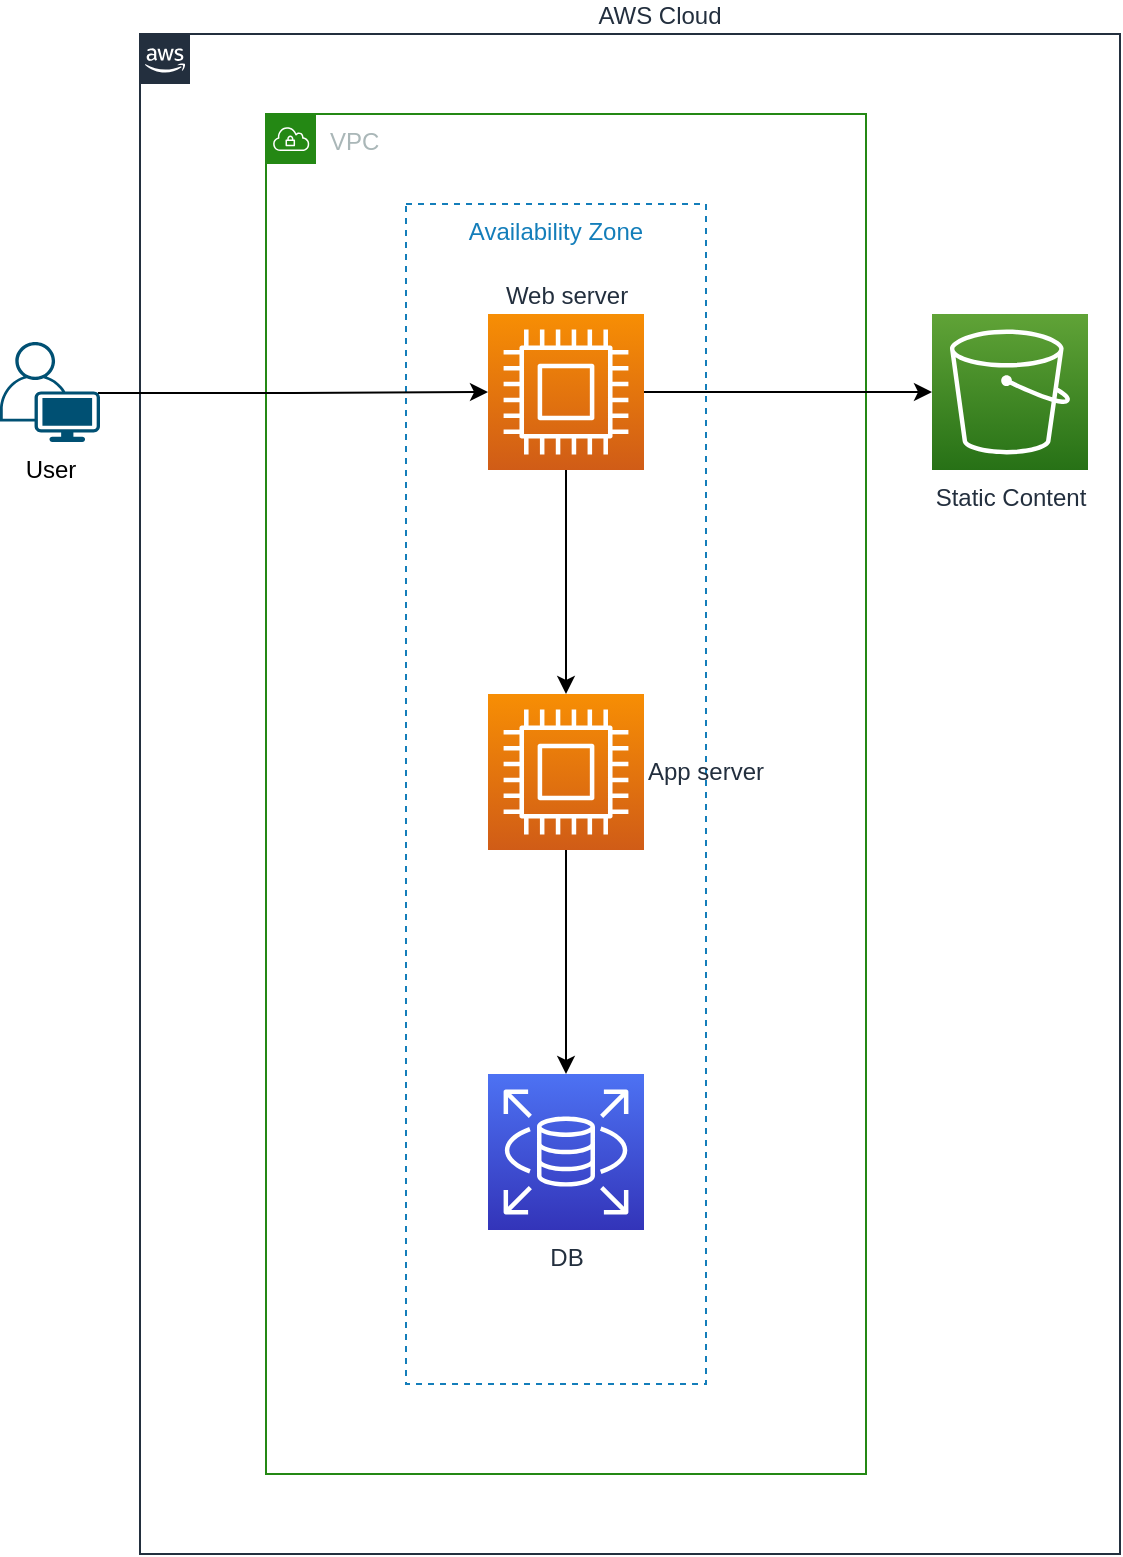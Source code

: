 <mxfile version="21.3.7" type="github" pages="2">
  <diagram name="Initial" id="4kg18z0V7WkvskuCNW7o">
    <mxGraphModel dx="1434" dy="764" grid="1" gridSize="10" guides="1" tooltips="1" connect="1" arrows="1" fold="1" page="1" pageScale="1" pageWidth="1100" pageHeight="850" math="0" shadow="0">
      <root>
        <mxCell id="0" />
        <mxCell id="1" parent="0" />
        <mxCell id="tJVP_CJtPcMaXXXab1c2-1" value="AWS Cloud" style="points=[[0,0],[0.25,0],[0.5,0],[0.75,0],[1,0],[1,0.25],[1,0.5],[1,0.75],[1,1],[0.75,1],[0.5,1],[0.25,1],[0,1],[0,0.75],[0,0.5],[0,0.25]];outlineConnect=0;gradientColor=none;html=1;whiteSpace=wrap;fontSize=12;fontStyle=0;container=1;pointerEvents=0;collapsible=0;recursiveResize=0;shape=mxgraph.aws4.group;grIcon=mxgraph.aws4.group_aws_cloud_alt;strokeColor=#232F3E;fillColor=none;verticalAlign=bottom;align=center;spacingLeft=30;fontColor=#232F3E;dashed=0;labelPosition=center;verticalLabelPosition=top;" parent="1" vertex="1">
          <mxGeometry x="80" y="40" width="490" height="760" as="geometry" />
        </mxCell>
        <mxCell id="tJVP_CJtPcMaXXXab1c2-9" value="VPC" style="points=[[0,0],[0.25,0],[0.5,0],[0.75,0],[1,0],[1,0.25],[1,0.5],[1,0.75],[1,1],[0.75,1],[0.5,1],[0.25,1],[0,1],[0,0.75],[0,0.5],[0,0.25]];outlineConnect=0;gradientColor=none;html=1;whiteSpace=wrap;fontSize=12;fontStyle=0;container=1;pointerEvents=0;collapsible=0;recursiveResize=0;shape=mxgraph.aws4.group;grIcon=mxgraph.aws4.group_vpc;strokeColor=#248814;fillColor=none;verticalAlign=top;align=left;spacingLeft=30;fontColor=#AAB7B8;dashed=0;" parent="tJVP_CJtPcMaXXXab1c2-1" vertex="1">
          <mxGeometry x="63" y="40" width="300" height="680" as="geometry" />
        </mxCell>
        <mxCell id="tJVP_CJtPcMaXXXab1c2-10" value="Availability Zone" style="fillColor=none;strokeColor=#147EBA;dashed=1;verticalAlign=top;fontStyle=0;fontColor=#147EBA;whiteSpace=wrap;html=1;" parent="tJVP_CJtPcMaXXXab1c2-9" vertex="1">
          <mxGeometry x="70" y="45" width="150" height="590" as="geometry" />
        </mxCell>
        <mxCell id="tJVP_CJtPcMaXXXab1c2-24" style="edgeStyle=orthogonalEdgeStyle;rounded=0;orthogonalLoop=1;jettySize=auto;html=1;" parent="tJVP_CJtPcMaXXXab1c2-9" source="tJVP_CJtPcMaXXXab1c2-11" target="tJVP_CJtPcMaXXXab1c2-23" edge="1">
          <mxGeometry relative="1" as="geometry" />
        </mxCell>
        <mxCell id="tJVP_CJtPcMaXXXab1c2-11" value="Web server" style="sketch=0;points=[[0,0,0],[0.25,0,0],[0.5,0,0],[0.75,0,0],[1,0,0],[0,1,0],[0.25,1,0],[0.5,1,0],[0.75,1,0],[1,1,0],[0,0.25,0],[0,0.5,0],[0,0.75,0],[1,0.25,0],[1,0.5,0],[1,0.75,0]];outlineConnect=0;fontColor=#232F3E;gradientColor=#F78E04;gradientDirection=north;fillColor=#D05C17;strokeColor=#ffffff;dashed=0;verticalLabelPosition=top;verticalAlign=bottom;align=center;html=1;fontSize=12;fontStyle=0;aspect=fixed;shape=mxgraph.aws4.resourceIcon;resIcon=mxgraph.aws4.compute;labelPosition=center;" parent="tJVP_CJtPcMaXXXab1c2-9" vertex="1">
          <mxGeometry x="111" y="100" width="78" height="78" as="geometry" />
        </mxCell>
        <mxCell id="tJVP_CJtPcMaXXXab1c2-13" value="DB" style="sketch=0;points=[[0,0,0],[0.25,0,0],[0.5,0,0],[0.75,0,0],[1,0,0],[0,1,0],[0.25,1,0],[0.5,1,0],[0.75,1,0],[1,1,0],[0,0.25,0],[0,0.5,0],[0,0.75,0],[1,0.25,0],[1,0.5,0],[1,0.75,0]];outlineConnect=0;fontColor=#232F3E;gradientColor=#4D72F3;gradientDirection=north;fillColor=#3334B9;strokeColor=#ffffff;dashed=0;verticalLabelPosition=bottom;verticalAlign=top;align=center;html=1;fontSize=12;fontStyle=0;aspect=fixed;shape=mxgraph.aws4.resourceIcon;resIcon=mxgraph.aws4.rds;" parent="tJVP_CJtPcMaXXXab1c2-9" vertex="1">
          <mxGeometry x="111" y="480" width="78" height="78" as="geometry" />
        </mxCell>
        <mxCell id="tJVP_CJtPcMaXXXab1c2-25" style="edgeStyle=orthogonalEdgeStyle;rounded=0;orthogonalLoop=1;jettySize=auto;html=1;" parent="tJVP_CJtPcMaXXXab1c2-9" source="tJVP_CJtPcMaXXXab1c2-23" target="tJVP_CJtPcMaXXXab1c2-13" edge="1">
          <mxGeometry relative="1" as="geometry" />
        </mxCell>
        <mxCell id="tJVP_CJtPcMaXXXab1c2-23" value="App server" style="sketch=0;points=[[0,0,0],[0.25,0,0],[0.5,0,0],[0.75,0,0],[1,0,0],[0,1,0],[0.25,1,0],[0.5,1,0],[0.75,1,0],[1,1,0],[0,0.25,0],[0,0.5,0],[0,0.75,0],[1,0.25,0],[1,0.5,0],[1,0.75,0]];outlineConnect=0;fontColor=#232F3E;gradientColor=#F78E04;gradientDirection=north;fillColor=#D05C17;strokeColor=#ffffff;dashed=0;verticalLabelPosition=middle;verticalAlign=middle;align=left;html=1;fontSize=12;fontStyle=0;aspect=fixed;shape=mxgraph.aws4.resourceIcon;resIcon=mxgraph.aws4.compute;labelPosition=right;" parent="tJVP_CJtPcMaXXXab1c2-9" vertex="1">
          <mxGeometry x="111" y="290" width="78" height="78" as="geometry" />
        </mxCell>
        <mxCell id="tJVP_CJtPcMaXXXab1c2-14" value="Static Content" style="sketch=0;points=[[0,0,0],[0.25,0,0],[0.5,0,0],[0.75,0,0],[1,0,0],[0,1,0],[0.25,1,0],[0.5,1,0],[0.75,1,0],[1,1,0],[0,0.25,0],[0,0.5,0],[0,0.75,0],[1,0.25,0],[1,0.5,0],[1,0.75,0]];outlineConnect=0;fontColor=#232F3E;gradientColor=#60A337;gradientDirection=north;fillColor=#277116;strokeColor=#ffffff;dashed=0;verticalLabelPosition=bottom;verticalAlign=top;align=center;html=1;fontSize=12;fontStyle=0;aspect=fixed;shape=mxgraph.aws4.resourceIcon;resIcon=mxgraph.aws4.s3;" parent="tJVP_CJtPcMaXXXab1c2-1" vertex="1">
          <mxGeometry x="396" y="140" width="78" height="78" as="geometry" />
        </mxCell>
        <mxCell id="tJVP_CJtPcMaXXXab1c2-15" style="edgeStyle=orthogonalEdgeStyle;rounded=0;orthogonalLoop=1;jettySize=auto;html=1;" parent="tJVP_CJtPcMaXXXab1c2-1" source="tJVP_CJtPcMaXXXab1c2-11" target="tJVP_CJtPcMaXXXab1c2-14" edge="1">
          <mxGeometry relative="1" as="geometry" />
        </mxCell>
        <mxCell id="tJVP_CJtPcMaXXXab1c2-22" style="edgeStyle=orthogonalEdgeStyle;rounded=0;orthogonalLoop=1;jettySize=auto;html=1;exitX=0.98;exitY=0.51;exitDx=0;exitDy=0;exitPerimeter=0;" parent="1" source="tJVP_CJtPcMaXXXab1c2-21" target="tJVP_CJtPcMaXXXab1c2-11" edge="1">
          <mxGeometry relative="1" as="geometry">
            <mxPoint x="-11" y="502.8" as="targetPoint" />
            <mxPoint x="-154" y="219" as="sourcePoint" />
          </mxGeometry>
        </mxCell>
        <mxCell id="tJVP_CJtPcMaXXXab1c2-21" value="User" style="points=[[0.35,0,0],[0.98,0.51,0],[1,0.71,0],[0.67,1,0],[0,0.795,0],[0,0.65,0]];verticalLabelPosition=bottom;sketch=0;html=1;verticalAlign=top;aspect=fixed;align=center;pointerEvents=1;shape=mxgraph.cisco19.user;fillColor=#005073;strokeColor=none;" parent="1" vertex="1">
          <mxGeometry x="10" y="194" width="50" height="50" as="geometry" />
        </mxCell>
      </root>
    </mxGraphModel>
  </diagram>
  <diagram id="b8bF-wRW1LS9-2fxUuWQ" name="Expected">
    <mxGraphModel dx="1434" dy="764" grid="1" gridSize="10" guides="1" tooltips="1" connect="1" arrows="1" fold="1" page="1" pageScale="1" pageWidth="1100" pageHeight="850" math="0" shadow="0">
      <root>
        <mxCell id="0" />
        <mxCell id="1" parent="0" />
        <mxCell id="YKZbRmKNCoG6-A81U4jJ-1" value="" style="points=[[0,0],[0.25,0],[0.5,0],[0.75,0],[1,0],[1,0.25],[1,0.5],[1,0.75],[1,1],[0.75,1],[0.5,1],[0.25,1],[0,1],[0,0.75],[0,0.5],[0,0.25]];outlineConnect=0;gradientColor=none;html=1;whiteSpace=wrap;fontSize=12;fontStyle=0;container=1;pointerEvents=0;collapsible=0;recursiveResize=0;shape=mxgraph.aws4.group;grIcon=mxgraph.aws4.group_aws_cloud_alt;strokeColor=#232F3E;fillColor=none;verticalAlign=bottom;align=center;spacingLeft=30;fontColor=#232F3E;dashed=0;labelPosition=center;verticalLabelPosition=top;" parent="1" vertex="1">
          <mxGeometry x="20" y="73" width="1060" height="767" as="geometry" />
        </mxCell>
        <mxCell id="YKZbRmKNCoG6-A81U4jJ-2" value="VPC" style="points=[[0,0],[0.25,0],[0.5,0],[0.75,0],[1,0],[1,0.25],[1,0.5],[1,0.75],[1,1],[0.75,1],[0.5,1],[0.25,1],[0,1],[0,0.75],[0,0.5],[0,0.25]];outlineConnect=0;gradientColor=none;html=1;whiteSpace=wrap;fontSize=12;fontStyle=0;container=1;pointerEvents=0;collapsible=0;recursiveResize=0;shape=mxgraph.aws4.group;grIcon=mxgraph.aws4.group_vpc;strokeColor=#248814;fillColor=none;verticalAlign=top;align=left;spacingLeft=30;fontColor=#AAB7B8;dashed=0;" parent="YKZbRmKNCoG6-A81U4jJ-1" vertex="1">
          <mxGeometry x="190" y="170" width="840" height="580" as="geometry" />
        </mxCell>
        <mxCell id="YKZbRmKNCoG6-A81U4jJ-3" value="Availability Zone A" style="fillColor=none;strokeColor=#147EBA;dashed=1;verticalAlign=top;fontStyle=0;fontColor=#147EBA;whiteSpace=wrap;html=1;" parent="YKZbRmKNCoG6-A81U4jJ-2" vertex="1">
          <mxGeometry x="70" y="10" width="200" height="560" as="geometry" />
        </mxCell>
        <mxCell id="YKZbRmKNCoG6-A81U4jJ-20" value="Public subnet" style="points=[[0,0],[0.25,0],[0.5,0],[0.75,0],[1,0],[1,0.25],[1,0.5],[1,0.75],[1,1],[0.75,1],[0.5,1],[0.25,1],[0,1],[0,0.75],[0,0.5],[0,0.25]];outlineConnect=0;gradientColor=none;html=1;whiteSpace=wrap;fontSize=12;fontStyle=0;container=1;pointerEvents=0;collapsible=0;recursiveResize=0;shape=mxgraph.aws4.group;grIcon=mxgraph.aws4.group_security_group;grStroke=0;strokeColor=#248814;fillColor=#E9F3E6;verticalAlign=top;align=left;spacingLeft=30;fontColor=#248814;dashed=0;" parent="YKZbRmKNCoG6-A81U4jJ-2" vertex="1">
          <mxGeometry x="85" y="80" width="175" height="98" as="geometry" />
        </mxCell>
        <mxCell id="YKZbRmKNCoG6-A81U4jJ-22" value="Elastic Load Balancer" style="sketch=0;points=[[0,0,0],[0.25,0,0],[0.5,0,0],[0.75,0,0],[1,0,0],[0,1,0],[0.25,1,0],[0.5,1,0],[0.75,1,0],[1,1,0],[0,0.25,0],[0,0.5,0],[0,0.75,0],[1,0.25,0],[1,0.5,0],[1,0.75,0]];outlineConnect=0;fontColor=#232F3E;gradientColor=#945DF2;gradientDirection=north;fillColor=#5A30B5;strokeColor=#ffffff;dashed=0;verticalLabelPosition=bottom;verticalAlign=top;align=center;html=1;fontSize=12;fontStyle=0;aspect=fixed;shape=mxgraph.aws4.resourceIcon;resIcon=mxgraph.aws4.elastic_load_balancing;" parent="YKZbRmKNCoG6-A81U4jJ-2" vertex="1">
          <mxGeometry x="404.5" y="135" width="51" height="51" as="geometry" />
        </mxCell>
        <mxCell id="YKZbRmKNCoG6-A81U4jJ-25" value="App subnet" style="points=[[0,0],[0.25,0],[0.5,0],[0.75,0],[1,0],[1,0.25],[1,0.5],[1,0.75],[1,1],[0.75,1],[0.5,1],[0.25,1],[0,1],[0,0.75],[0,0.5],[0,0.25]];outlineConnect=0;gradientColor=none;html=1;whiteSpace=wrap;fontSize=12;fontStyle=0;container=1;pointerEvents=0;collapsible=0;recursiveResize=0;shape=mxgraph.aws4.group;grIcon=mxgraph.aws4.group_security_group;grStroke=0;strokeColor=#147EBA;fillColor=#E6F2F8;verticalAlign=top;align=left;spacingLeft=30;fontColor=#147EBA;dashed=0;" parent="YKZbRmKNCoG6-A81U4jJ-2" vertex="1">
          <mxGeometry x="82.5" y="330" width="175" height="120" as="geometry" />
        </mxCell>
        <mxCell id="YKZbRmKNCoG6-A81U4jJ-27" value="DB subnet" style="points=[[0,0],[0.25,0],[0.5,0],[0.75,0],[1,0],[1,0.25],[1,0.5],[1,0.75],[1,1],[0.75,1],[0.5,1],[0.25,1],[0,1],[0,0.75],[0,0.5],[0,0.25]];outlineConnect=0;gradientColor=none;html=1;whiteSpace=wrap;fontSize=12;fontStyle=0;container=1;pointerEvents=0;collapsible=0;recursiveResize=0;shape=mxgraph.aws4.group;grIcon=mxgraph.aws4.group_security_group;grStroke=0;strokeColor=#147EBA;fillColor=#E6F2F8;verticalAlign=top;align=left;spacingLeft=30;fontColor=#147EBA;dashed=0;" parent="YKZbRmKNCoG6-A81U4jJ-2" vertex="1">
          <mxGeometry x="82.5" y="460" width="175" height="100" as="geometry" />
        </mxCell>
        <mxCell id="YKZbRmKNCoG6-A81U4jJ-28" value="EC2 Instances App Servers" style="outlineConnect=0;dashed=0;verticalLabelPosition=bottom;verticalAlign=top;align=center;html=1;shape=mxgraph.aws3.ec2;fillColor=#F58534;gradientColor=none;" parent="YKZbRmKNCoG6-A81U4jJ-2" vertex="1">
          <mxGeometry x="137.5" y="388" width="52.5" height="40" as="geometry" />
        </mxCell>
        <mxCell id="YKZbRmKNCoG6-A81U4jJ-30" value="Availability Zone B" style="fillColor=none;strokeColor=#147EBA;dashed=1;verticalAlign=top;fontStyle=0;fontColor=#147EBA;whiteSpace=wrap;html=1;" parent="YKZbRmKNCoG6-A81U4jJ-2" vertex="1">
          <mxGeometry x="598" y="13" width="200" height="557" as="geometry" />
        </mxCell>
        <mxCell id="YKZbRmKNCoG6-A81U4jJ-31" value="Public subnet" style="points=[[0,0],[0.25,0],[0.5,0],[0.75,0],[1,0],[1,0.25],[1,0.5],[1,0.75],[1,1],[0.75,1],[0.5,1],[0.25,1],[0,1],[0,0.75],[0,0.5],[0,0.25]];outlineConnect=0;gradientColor=none;html=1;whiteSpace=wrap;fontSize=12;fontStyle=0;container=1;pointerEvents=0;collapsible=0;recursiveResize=0;shape=mxgraph.aws4.group;grIcon=mxgraph.aws4.group_security_group;grStroke=0;strokeColor=#248814;fillColor=#E9F3E6;verticalAlign=top;align=left;spacingLeft=30;fontColor=#248814;dashed=0;" parent="YKZbRmKNCoG6-A81U4jJ-2" vertex="1">
          <mxGeometry x="611" y="80" width="175" height="100" as="geometry" />
        </mxCell>
        <mxCell id="-zyhFOnUaJ4RCDjZa1kj-6" value="Nat Gateway" style="sketch=0;outlineConnect=0;fontColor=#232F3E;gradientColor=none;fillColor=#4D27AA;strokeColor=none;dashed=0;verticalLabelPosition=bottom;verticalAlign=top;align=center;html=1;fontSize=12;fontStyle=0;aspect=fixed;pointerEvents=1;shape=mxgraph.aws4.nat_gateway;" parent="YKZbRmKNCoG6-A81U4jJ-31" vertex="1">
          <mxGeometry x="68.5" y="40" width="38" height="38" as="geometry" />
        </mxCell>
        <mxCell id="YKZbRmKNCoG6-A81U4jJ-33" value="App subnet" style="points=[[0,0],[0.25,0],[0.5,0],[0.75,0],[1,0],[1,0.25],[1,0.5],[1,0.75],[1,1],[0.75,1],[0.5,1],[0.25,1],[0,1],[0,0.75],[0,0.5],[0,0.25]];outlineConnect=0;gradientColor=none;html=1;whiteSpace=wrap;fontSize=12;fontStyle=0;container=1;pointerEvents=0;collapsible=0;recursiveResize=0;shape=mxgraph.aws4.group;grIcon=mxgraph.aws4.group_security_group;grStroke=0;strokeColor=#147EBA;fillColor=#E6F2F8;verticalAlign=top;align=left;spacingLeft=30;fontColor=#147EBA;dashed=0;" parent="YKZbRmKNCoG6-A81U4jJ-2" vertex="1">
          <mxGeometry x="608.5" y="330" width="175" height="120" as="geometry" />
        </mxCell>
        <mxCell id="YKZbRmKNCoG6-A81U4jJ-34" value="DB subnet" style="points=[[0,0],[0.25,0],[0.5,0],[0.75,0],[1,0],[1,0.25],[1,0.5],[1,0.75],[1,1],[0.75,1],[0.5,1],[0.25,1],[0,1],[0,0.75],[0,0.5],[0,0.25]];outlineConnect=0;gradientColor=none;html=1;whiteSpace=wrap;fontSize=12;fontStyle=0;container=1;pointerEvents=0;collapsible=0;recursiveResize=0;shape=mxgraph.aws4.group;grIcon=mxgraph.aws4.group_security_group;grStroke=0;strokeColor=#147EBA;fillColor=#E6F2F8;verticalAlign=top;align=left;spacingLeft=30;fontColor=#147EBA;dashed=0;" parent="YKZbRmKNCoG6-A81U4jJ-2" vertex="1">
          <mxGeometry x="608.5" y="460" width="175" height="100" as="geometry" />
        </mxCell>
        <mxCell id="YKZbRmKNCoG6-A81U4jJ-35" value="EC2 Instances App Servers" style="outlineConnect=0;dashed=0;verticalLabelPosition=bottom;verticalAlign=top;align=center;html=1;shape=mxgraph.aws3.ec2;fillColor=#F58534;gradientColor=none;" parent="YKZbRmKNCoG6-A81U4jJ-2" vertex="1">
          <mxGeometry x="663.5" y="385" width="56.5" height="40" as="geometry" />
        </mxCell>
        <mxCell id="YKZbRmKNCoG6-A81U4jJ-36" value="Web&amp;nbsp;subnet" style="points=[[0,0],[0.25,0],[0.5,0],[0.75,0],[1,0],[1,0.25],[1,0.5],[1,0.75],[1,1],[0.75,1],[0.5,1],[0.25,1],[0,1],[0,0.75],[0,0.5],[0,0.25]];outlineConnect=0;gradientColor=none;html=1;whiteSpace=wrap;fontSize=12;fontStyle=0;container=1;pointerEvents=0;collapsible=0;recursiveResize=0;shape=mxgraph.aws4.group;grIcon=mxgraph.aws4.group_security_group;grStroke=0;strokeColor=#147EBA;fillColor=#E6F2F8;verticalAlign=top;align=left;spacingLeft=30;fontColor=#147EBA;dashed=0;" parent="YKZbRmKNCoG6-A81U4jJ-2" vertex="1">
          <mxGeometry x="612" y="195" width="175" height="120" as="geometry" />
        </mxCell>
        <mxCell id="YKZbRmKNCoG6-A81U4jJ-37" value="EC2 Instances Web Servers" style="outlineConnect=0;dashed=0;verticalLabelPosition=bottom;verticalAlign=top;align=center;html=1;shape=mxgraph.aws3.ec2;fillColor=#F58534;gradientColor=none;" parent="YKZbRmKNCoG6-A81U4jJ-36" vertex="1">
          <mxGeometry x="56" y="50" width="54" height="35.75" as="geometry" />
        </mxCell>
        <mxCell id="YKZbRmKNCoG6-A81U4jJ-38" value="DB (Secondary)" style="sketch=0;points=[[0,0,0],[0.25,0,0],[0.5,0,0],[0.75,0,0],[1,0,0],[0,1,0],[0.25,1,0],[0.5,1,0],[0.75,1,0],[1,1,0],[0,0.25,0],[0,0.5,0],[0,0.75,0],[1,0.25,0],[1,0.5,0],[1,0.75,0]];outlineConnect=0;fontColor=#232F3E;gradientColor=#4D72F3;gradientDirection=north;fillColor=#3334B9;strokeColor=#ffffff;dashed=0;verticalLabelPosition=bottom;verticalAlign=top;align=center;html=1;fontSize=12;fontStyle=0;aspect=fixed;shape=mxgraph.aws4.resourceIcon;resIcon=mxgraph.aws4.rds;" parent="YKZbRmKNCoG6-A81U4jJ-2" vertex="1">
          <mxGeometry x="672" y="496" width="48" height="48" as="geometry" />
        </mxCell>
        <mxCell id="-zyhFOnUaJ4RCDjZa1kj-4" value="Auto Scaling Group App tier" style="sketch=0;outlineConnect=0;fontColor=#232F3E;gradientColor=none;fillColor=#D45B07;strokeColor=none;dashed=0;verticalLabelPosition=bottom;verticalAlign=top;align=center;html=1;fontSize=12;fontStyle=0;aspect=fixed;pointerEvents=1;shape=mxgraph.aws4.auto_scaling2;" parent="YKZbRmKNCoG6-A81U4jJ-2" vertex="1">
          <mxGeometry x="404.5" y="383" width="48" height="48" as="geometry" />
        </mxCell>
        <mxCell id="-zyhFOnUaJ4RCDjZa1kj-14" style="edgeStyle=orthogonalEdgeStyle;rounded=0;orthogonalLoop=1;jettySize=auto;html=1;exitX=0;exitY=0.75;exitDx=0;exitDy=0;exitPerimeter=0;" parent="YKZbRmKNCoG6-A81U4jJ-2" source="-zyhFOnUaJ4RCDjZa1kj-5" target="YKZbRmKNCoG6-A81U4jJ-28" edge="1">
          <mxGeometry relative="1" as="geometry" />
        </mxCell>
        <mxCell id="-zyhFOnUaJ4RCDjZa1kj-15" style="edgeStyle=orthogonalEdgeStyle;rounded=0;orthogonalLoop=1;jettySize=auto;html=1;exitX=1;exitY=0.75;exitDx=0;exitDy=0;exitPerimeter=0;" parent="YKZbRmKNCoG6-A81U4jJ-2" source="-zyhFOnUaJ4RCDjZa1kj-5" target="YKZbRmKNCoG6-A81U4jJ-35" edge="1">
          <mxGeometry relative="1" as="geometry" />
        </mxCell>
        <mxCell id="-zyhFOnUaJ4RCDjZa1kj-5" value="Elastic Load Balancer" style="sketch=0;points=[[0,0,0],[0.25,0,0],[0.5,0,0],[0.75,0,0],[1,0,0],[0,1,0],[0.25,1,0],[0.5,1,0],[0.75,1,0],[1,1,0],[0,0.25,0],[0,0.5,0],[0,0.75,0],[1,0.25,0],[1,0.5,0],[1,0.75,0]];outlineConnect=0;fontColor=#232F3E;gradientColor=#945DF2;gradientDirection=north;fillColor=#5A30B5;strokeColor=#ffffff;dashed=0;verticalLabelPosition=middle;verticalAlign=middle;align=left;html=1;fontSize=12;fontStyle=0;aspect=fixed;shape=mxgraph.aws4.resourceIcon;resIcon=mxgraph.aws4.elastic_load_balancing;labelPosition=right;labelBackgroundColor=default;" parent="YKZbRmKNCoG6-A81U4jJ-2" vertex="1">
          <mxGeometry x="404.5" y="320" width="51" height="51" as="geometry" />
        </mxCell>
        <mxCell id="YKZbRmKNCoG6-A81U4jJ-21" value="Nat Gateway" style="sketch=0;outlineConnect=0;fontColor=#232F3E;gradientColor=none;fillColor=#4D27AA;strokeColor=none;dashed=0;verticalLabelPosition=bottom;verticalAlign=top;align=center;html=1;fontSize=12;fontStyle=0;aspect=fixed;pointerEvents=1;shape=mxgraph.aws4.nat_gateway;" parent="YKZbRmKNCoG6-A81U4jJ-2" vertex="1">
          <mxGeometry x="142" y="120" width="38" height="38" as="geometry" />
        </mxCell>
        <mxCell id="-zyhFOnUaJ4RCDjZa1kj-12" style="edgeStyle=orthogonalEdgeStyle;rounded=0;orthogonalLoop=1;jettySize=auto;html=1;entryX=1;entryY=0.25;entryDx=0;entryDy=0;entryPerimeter=0;" parent="YKZbRmKNCoG6-A81U4jJ-2" source="YKZbRmKNCoG6-A81U4jJ-37" target="-zyhFOnUaJ4RCDjZa1kj-5" edge="1">
          <mxGeometry relative="1" as="geometry" />
        </mxCell>
        <mxCell id="-zyhFOnUaJ4RCDjZa1kj-10" style="edgeStyle=orthogonalEdgeStyle;rounded=0;orthogonalLoop=1;jettySize=auto;html=1;" parent="YKZbRmKNCoG6-A81U4jJ-2" source="YKZbRmKNCoG6-A81U4jJ-22" target="YKZbRmKNCoG6-A81U4jJ-37" edge="1">
          <mxGeometry relative="1" as="geometry" />
        </mxCell>
        <mxCell id="-zyhFOnUaJ4RCDjZa1kj-3" value="" style="fillColor=none;strokeColor=#FF8000;dashed=1;verticalAlign=top;fontStyle=0;fontColor=#000000;whiteSpace=wrap;html=1;strokeWidth=2;" parent="YKZbRmKNCoG6-A81U4jJ-2" vertex="1">
          <mxGeometry x="90" y="380" width="690" height="70" as="geometry" />
        </mxCell>
        <mxCell id="YKZbRmKNCoG6-A81U4jJ-9" value="Static Content" style="sketch=0;points=[[0,0,0],[0.25,0,0],[0.5,0,0],[0.75,0,0],[1,0,0],[0,1,0],[0.25,1,0],[0.5,1,0],[0.75,1,0],[1,1,0],[0,0.25,0],[0,0.5,0],[0,0.75,0],[1,0.25,0],[1,0.5,0],[1,0.75,0]];outlineConnect=0;fontColor=#232F3E;gradientColor=#60A337;gradientDirection=north;fillColor=#277116;strokeColor=#ffffff;dashed=0;verticalLabelPosition=bottom;verticalAlign=top;align=center;html=1;fontSize=12;fontStyle=0;aspect=fixed;shape=mxgraph.aws4.resourceIcon;resIcon=mxgraph.aws4.s3;" parent="YKZbRmKNCoG6-A81U4jJ-1" vertex="1">
          <mxGeometry x="50" y="280" width="68" height="68" as="geometry" />
        </mxCell>
        <mxCell id="YKZbRmKNCoG6-A81U4jJ-23" style="edgeStyle=orthogonalEdgeStyle;rounded=0;orthogonalLoop=1;jettySize=auto;html=1;" parent="YKZbRmKNCoG6-A81U4jJ-1" source="YKZbRmKNCoG6-A81U4jJ-13" target="YKZbRmKNCoG6-A81U4jJ-22" edge="1">
          <mxGeometry relative="1" as="geometry" />
        </mxCell>
        <mxCell id="YKZbRmKNCoG6-A81U4jJ-13" value="CloudFront" style="outlineConnect=0;dashed=0;verticalLabelPosition=top;verticalAlign=bottom;align=center;html=1;shape=mxgraph.aws3.cloudfront;fillColor=#F58536;gradientColor=none;labelPosition=center;" parent="YKZbRmKNCoG6-A81U4jJ-1" vertex="1">
          <mxGeometry x="580" y="47.75" width="80" height="92.25" as="geometry" />
        </mxCell>
        <mxCell id="YKZbRmKNCoG6-A81U4jJ-18" style="edgeStyle=orthogonalEdgeStyle;rounded=0;orthogonalLoop=1;jettySize=auto;html=1;" parent="YKZbRmKNCoG6-A81U4jJ-1" source="YKZbRmKNCoG6-A81U4jJ-14" target="YKZbRmKNCoG6-A81U4jJ-13" edge="1">
          <mxGeometry relative="1" as="geometry" />
        </mxCell>
        <mxCell id="YKZbRmKNCoG6-A81U4jJ-14" value="Route 53" style="outlineConnect=0;dashed=0;verticalLabelPosition=bottom;verticalAlign=top;align=center;html=1;shape=mxgraph.aws3.route_53;fillColor=#F58536;gradientColor=none;" parent="YKZbRmKNCoG6-A81U4jJ-1" vertex="1">
          <mxGeometry x="350" y="51" width="70.5" height="85.5" as="geometry" />
        </mxCell>
        <mxCell id="-zyhFOnUaJ4RCDjZa1kj-22" value="Amazon ElastiCache Service&lt;br&gt;Caching service" style="outlineConnect=0;dashed=0;verticalLabelPosition=bottom;verticalAlign=top;align=center;html=1;shape=mxgraph.aws3.elasticsearch_service;fillColor=#F58534;gradientColor=none;" parent="YKZbRmKNCoG6-A81U4jJ-1" vertex="1">
          <mxGeometry x="54" y="542.5" width="60" height="71" as="geometry" />
        </mxCell>
        <mxCell id="-zyhFOnUaJ4RCDjZa1kj-23" style="edgeStyle=orthogonalEdgeStyle;rounded=0;orthogonalLoop=1;jettySize=auto;html=1;entryX=1;entryY=0.5;entryDx=0;entryDy=0;entryPerimeter=0;" parent="YKZbRmKNCoG6-A81U4jJ-1" source="YKZbRmKNCoG6-A81U4jJ-28" target="-zyhFOnUaJ4RCDjZa1kj-22" edge="1">
          <mxGeometry relative="1" as="geometry" />
        </mxCell>
        <mxCell id="YKZbRmKNCoG6-A81U4jJ-17" style="edgeStyle=orthogonalEdgeStyle;rounded=0;orthogonalLoop=1;jettySize=auto;html=1;" parent="1" source="YKZbRmKNCoG6-A81U4jJ-16" target="YKZbRmKNCoG6-A81U4jJ-14" edge="1">
          <mxGeometry relative="1" as="geometry" />
        </mxCell>
        <mxCell id="YKZbRmKNCoG6-A81U4jJ-16" value="User" style="points=[[0.35,0,0],[0.98,0.51,0],[1,0.71,0],[0.67,1,0],[0,0.795,0],[0,0.65,0]];verticalLabelPosition=middle;sketch=0;html=1;verticalAlign=middle;aspect=fixed;align=left;pointerEvents=1;shape=mxgraph.cisco19.user;fillColor=#005073;strokeColor=none;labelPosition=right;" parent="1" vertex="1">
          <mxGeometry x="610" y="10" width="50" height="50" as="geometry" />
        </mxCell>
        <mxCell id="YKZbRmKNCoG6-A81U4jJ-26" value="Web&amp;nbsp;subnet" style="points=[[0,0],[0.25,0],[0.5,0],[0.75,0],[1,0],[1,0.25],[1,0.5],[1,0.75],[1,1],[0.75,1],[0.5,1],[0.25,1],[0,1],[0,0.75],[0,0.5],[0,0.25]];outlineConnect=0;gradientColor=none;html=1;whiteSpace=wrap;fontSize=12;fontStyle=0;container=1;pointerEvents=0;collapsible=0;recursiveResize=0;shape=mxgraph.aws4.group;grIcon=mxgraph.aws4.group_security_group;grStroke=0;strokeColor=#147EBA;fillColor=#E6F2F8;verticalAlign=top;align=left;spacingLeft=30;fontColor=#147EBA;dashed=0;" parent="1" vertex="1">
          <mxGeometry x="296" y="450" width="175" height="115" as="geometry" />
        </mxCell>
        <mxCell id="YKZbRmKNCoG6-A81U4jJ-24" value="EC2 Instances Web Servers" style="outlineConnect=0;dashed=0;verticalLabelPosition=bottom;verticalAlign=top;align=center;html=1;shape=mxgraph.aws3.ec2;fillColor=#F58534;gradientColor=none;" parent="YKZbRmKNCoG6-A81U4jJ-26" vertex="1">
          <mxGeometry x="56" y="46" width="54" height="35.75" as="geometry" />
        </mxCell>
        <mxCell id="-zyhFOnUaJ4RCDjZa1kj-21" style="edgeStyle=orthogonalEdgeStyle;rounded=0;orthogonalLoop=1;jettySize=auto;html=1;entryX=0;entryY=0.75;entryDx=0;entryDy=0;entryPerimeter=0;exitX=1;exitY=0.75;exitDx=0;exitDy=0;exitPerimeter=0;" parent="1" source="YKZbRmKNCoG6-A81U4jJ-6" target="YKZbRmKNCoG6-A81U4jJ-38" edge="1">
          <mxGeometry relative="1" as="geometry" />
        </mxCell>
        <mxCell id="YKZbRmKNCoG6-A81U4jJ-6" value="DB (Primary)" style="sketch=0;points=[[0,0,0],[0.25,0,0],[0.5,0,0],[0.75,0,0],[1,0,0],[0,1,0],[0.25,1,0],[0.5,1,0],[0.75,1,0],[1,1,0],[0,0.25,0],[0,0.5,0],[0,0.75,0],[1,0.25,0],[1,0.5,0],[1,0.75,0]];outlineConnect=0;fontColor=#232F3E;gradientColor=#4D72F3;gradientDirection=north;fillColor=#3334B9;strokeColor=#ffffff;dashed=0;verticalLabelPosition=bottom;verticalAlign=top;align=center;html=1;fontSize=12;fontStyle=0;aspect=fixed;shape=mxgraph.aws4.resourceIcon;resIcon=mxgraph.aws4.rds;" parent="1" vertex="1">
          <mxGeometry x="356" y="739" width="48" height="48" as="geometry" />
        </mxCell>
        <mxCell id="-zyhFOnUaJ4RCDjZa1kj-2" value="Auto Scaling Group web tier" style="sketch=0;outlineConnect=0;fontColor=#232F3E;gradientColor=none;fillColor=#D45B07;strokeColor=none;dashed=0;verticalLabelPosition=bottom;verticalAlign=top;align=center;html=1;fontSize=12;fontStyle=0;aspect=fixed;pointerEvents=1;shape=mxgraph.aws4.auto_scaling2;" parent="1" vertex="1">
          <mxGeometry x="620" y="487" width="48" height="48" as="geometry" />
        </mxCell>
        <mxCell id="-zyhFOnUaJ4RCDjZa1kj-8" style="edgeStyle=orthogonalEdgeStyle;rounded=0;orthogonalLoop=1;jettySize=auto;html=1;entryX=0.5;entryY=1;entryDx=0;entryDy=0;entryPerimeter=0;" parent="1" source="YKZbRmKNCoG6-A81U4jJ-24" target="YKZbRmKNCoG6-A81U4jJ-9" edge="1">
          <mxGeometry relative="1" as="geometry" />
        </mxCell>
        <mxCell id="-zyhFOnUaJ4RCDjZa1kj-9" style="edgeStyle=orthogonalEdgeStyle;rounded=0;orthogonalLoop=1;jettySize=auto;html=1;entryX=0;entryY=0.25;entryDx=0;entryDy=0;entryPerimeter=0;" parent="1" source="YKZbRmKNCoG6-A81U4jJ-24" target="-zyhFOnUaJ4RCDjZa1kj-5" edge="1">
          <mxGeometry relative="1" as="geometry" />
        </mxCell>
        <mxCell id="-zyhFOnUaJ4RCDjZa1kj-11" style="edgeStyle=orthogonalEdgeStyle;rounded=0;orthogonalLoop=1;jettySize=auto;html=1;" parent="1" source="YKZbRmKNCoG6-A81U4jJ-22" target="YKZbRmKNCoG6-A81U4jJ-24" edge="1">
          <mxGeometry relative="1" as="geometry" />
        </mxCell>
        <mxCell id="-zyhFOnUaJ4RCDjZa1kj-1" value="" style="fillColor=none;strokeColor=#FF8000;dashed=1;verticalAlign=top;fontStyle=0;fontColor=#000000;whiteSpace=wrap;html=1;strokeWidth=2;" parent="1" vertex="1">
          <mxGeometry x="300" y="475" width="690" height="80" as="geometry" />
        </mxCell>
        <mxCell id="-zyhFOnUaJ4RCDjZa1kj-18" style="edgeStyle=orthogonalEdgeStyle;rounded=0;orthogonalLoop=1;jettySize=auto;html=1;entryX=1;entryY=0.25;entryDx=0;entryDy=0;entryPerimeter=0;exitX=1;exitY=0.5;exitDx=0;exitDy=0;exitPerimeter=0;" parent="1" source="YKZbRmKNCoG6-A81U4jJ-28" target="YKZbRmKNCoG6-A81U4jJ-6" edge="1">
          <mxGeometry relative="1" as="geometry">
            <Array as="points">
              <mxPoint x="500" y="651" />
              <mxPoint x="500" y="751" />
            </Array>
          </mxGeometry>
        </mxCell>
        <mxCell id="-zyhFOnUaJ4RCDjZa1kj-19" style="edgeStyle=orthogonalEdgeStyle;rounded=0;orthogonalLoop=1;jettySize=auto;html=1;entryX=1;entryY=0.5;entryDx=0;entryDy=0;entryPerimeter=0;" parent="1" source="YKZbRmKNCoG6-A81U4jJ-35" target="YKZbRmKNCoG6-A81U4jJ-6" edge="1">
          <mxGeometry relative="1" as="geometry">
            <Array as="points">
              <mxPoint x="760" y="648" />
              <mxPoint x="760" y="763" />
            </Array>
          </mxGeometry>
        </mxCell>
        <mxCell id="-zyhFOnUaJ4RCDjZa1kj-16" value="DB group" style="fillColor=none;strokeColor=#5A6C86;dashed=1;verticalAlign=top;fontStyle=0;fontColor=#5A6C86;whiteSpace=wrap;html=1;" parent="1" vertex="1">
          <mxGeometry x="318.5" y="730" width="671.5" height="80" as="geometry" />
        </mxCell>
      </root>
    </mxGraphModel>
  </diagram>
</mxfile>
